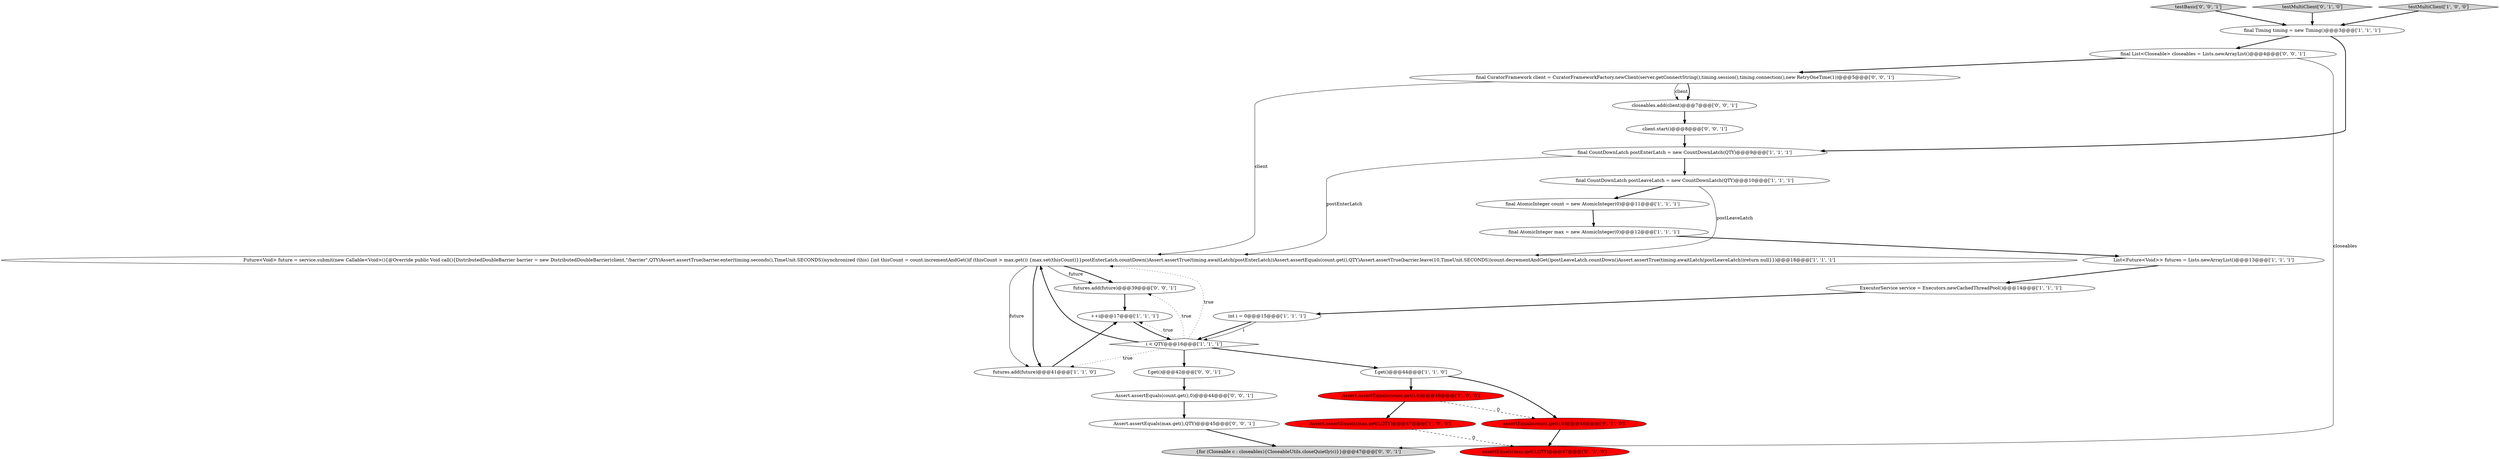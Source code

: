 digraph {
27 [style = filled, label = "testBasic['0', '0', '1']", fillcolor = lightgray, shape = diamond image = "AAA0AAABBB3BBB"];
2 [style = filled, label = "final AtomicInteger max = new AtomicInteger(0)@@@12@@@['1', '1', '1']", fillcolor = white, shape = ellipse image = "AAA0AAABBB1BBB"];
16 [style = filled, label = "assertEquals(count.get(),0)@@@46@@@['0', '1', '0']", fillcolor = red, shape = ellipse image = "AAA1AAABBB2BBB"];
15 [style = filled, label = "ExecutorService service = Executors.newCachedThreadPool()@@@14@@@['1', '1', '1']", fillcolor = white, shape = ellipse image = "AAA0AAABBB1BBB"];
17 [style = filled, label = "testMultiClient['0', '1', '0']", fillcolor = lightgray, shape = diamond image = "AAA0AAABBB2BBB"];
19 [style = filled, label = "Assert.assertEquals(count.get(),0)@@@44@@@['0', '0', '1']", fillcolor = white, shape = ellipse image = "AAA0AAABBB3BBB"];
13 [style = filled, label = "final CountDownLatch postLeaveLatch = new CountDownLatch(QTY)@@@10@@@['1', '1', '1']", fillcolor = white, shape = ellipse image = "AAA0AAABBB1BBB"];
9 [style = filled, label = "final AtomicInteger count = new AtomicInteger(0)@@@11@@@['1', '1', '1']", fillcolor = white, shape = ellipse image = "AAA0AAABBB1BBB"];
18 [style = filled, label = "assertEquals(max.get(),QTY)@@@47@@@['0', '1', '0']", fillcolor = red, shape = ellipse image = "AAA1AAABBB2BBB"];
11 [style = filled, label = "testMultiClient['1', '0', '0']", fillcolor = lightgray, shape = diamond image = "AAA0AAABBB1BBB"];
12 [style = filled, label = "++i@@@17@@@['1', '1', '1']", fillcolor = white, shape = ellipse image = "AAA0AAABBB1BBB"];
8 [style = filled, label = "Assert.assertEquals(count.get(),0)@@@46@@@['1', '0', '0']", fillcolor = red, shape = ellipse image = "AAA1AAABBB1BBB"];
24 [style = filled, label = "final List<Closeable> closeables = Lists.newArrayList()@@@4@@@['0', '0', '1']", fillcolor = white, shape = ellipse image = "AAA0AAABBB3BBB"];
26 [style = filled, label = "f.get()@@@42@@@['0', '0', '1']", fillcolor = white, shape = ellipse image = "AAA0AAABBB3BBB"];
0 [style = filled, label = "f.get()@@@44@@@['1', '1', '0']", fillcolor = white, shape = ellipse image = "AAA0AAABBB1BBB"];
7 [style = filled, label = "int i = 0@@@15@@@['1', '1', '1']", fillcolor = white, shape = ellipse image = "AAA0AAABBB1BBB"];
20 [style = filled, label = "final CuratorFramework client = CuratorFrameworkFactory.newClient(server.getConnectString(),timing.session(),timing.connection(),new RetryOneTime(1))@@@5@@@['0', '0', '1']", fillcolor = white, shape = ellipse image = "AAA0AAABBB3BBB"];
23 [style = filled, label = "client.start()@@@8@@@['0', '0', '1']", fillcolor = white, shape = ellipse image = "AAA0AAABBB3BBB"];
22 [style = filled, label = "futures.add(future)@@@39@@@['0', '0', '1']", fillcolor = white, shape = ellipse image = "AAA0AAABBB3BBB"];
6 [style = filled, label = "futures.add(future)@@@41@@@['1', '1', '0']", fillcolor = white, shape = ellipse image = "AAA0AAABBB1BBB"];
4 [style = filled, label = "Assert.assertEquals(max.get(),QTY)@@@47@@@['1', '0', '0']", fillcolor = red, shape = ellipse image = "AAA1AAABBB1BBB"];
1 [style = filled, label = "i < QTY@@@16@@@['1', '1', '1']", fillcolor = white, shape = diamond image = "AAA0AAABBB1BBB"];
10 [style = filled, label = "Future<Void> future = service.submit(new Callable<Void>(){@Override public Void call(){DistributedDoubleBarrier barrier = new DistributedDoubleBarrier(client,\"/barrier\",QTY)Assert.assertTrue(barrier.enter(timing.seconds(),TimeUnit.SECONDS))synchronized (this) {int thisCount = count.incrementAndGet()if (thisCount > max.get()) {max.set(thisCount)}}postEnterLatch.countDown()Assert.assertTrue(timing.awaitLatch(postEnterLatch))Assert.assertEquals(count.get(),QTY)Assert.assertTrue(barrier.leave(10,TimeUnit.SECONDS))count.decrementAndGet()postLeaveLatch.countDown()Assert.assertTrue(timing.awaitLatch(postLeaveLatch))return null}})@@@18@@@['1', '1', '1']", fillcolor = white, shape = ellipse image = "AAA0AAABBB1BBB"];
5 [style = filled, label = "List<Future<Void>> futures = Lists.newArrayList()@@@13@@@['1', '1', '1']", fillcolor = white, shape = ellipse image = "AAA0AAABBB1BBB"];
21 [style = filled, label = "{for (Closeable c : closeables){CloseableUtils.closeQuietly(c)}}@@@47@@@['0', '0', '1']", fillcolor = lightgray, shape = ellipse image = "AAA0AAABBB3BBB"];
25 [style = filled, label = "closeables.add(client)@@@7@@@['0', '0', '1']", fillcolor = white, shape = ellipse image = "AAA0AAABBB3BBB"];
3 [style = filled, label = "final CountDownLatch postEnterLatch = new CountDownLatch(QTY)@@@9@@@['1', '1', '1']", fillcolor = white, shape = ellipse image = "AAA0AAABBB1BBB"];
28 [style = filled, label = "Assert.assertEquals(max.get(),QTY)@@@45@@@['0', '0', '1']", fillcolor = white, shape = ellipse image = "AAA0AAABBB3BBB"];
14 [style = filled, label = "final Timing timing = new Timing()@@@3@@@['1', '1', '1']", fillcolor = white, shape = ellipse image = "AAA0AAABBB1BBB"];
10->22 [style = bold, label=""];
14->3 [style = bold, label=""];
14->24 [style = bold, label=""];
4->18 [style = dashed, label="0"];
0->16 [style = bold, label=""];
8->16 [style = dashed, label="0"];
16->18 [style = bold, label=""];
7->1 [style = bold, label=""];
1->10 [style = dotted, label="true"];
15->7 [style = bold, label=""];
27->14 [style = bold, label=""];
11->14 [style = bold, label=""];
9->2 [style = bold, label=""];
25->23 [style = bold, label=""];
10->6 [style = solid, label="future"];
7->1 [style = solid, label="i"];
1->22 [style = dotted, label="true"];
5->15 [style = bold, label=""];
23->3 [style = bold, label=""];
1->0 [style = bold, label=""];
1->26 [style = bold, label=""];
26->19 [style = bold, label=""];
12->1 [style = bold, label=""];
20->25 [style = bold, label=""];
20->10 [style = solid, label="client"];
10->6 [style = bold, label=""];
24->20 [style = bold, label=""];
28->21 [style = bold, label=""];
17->14 [style = bold, label=""];
22->12 [style = bold, label=""];
1->12 [style = dotted, label="true"];
0->8 [style = bold, label=""];
24->21 [style = solid, label="closeables"];
3->13 [style = bold, label=""];
1->6 [style = dotted, label="true"];
10->22 [style = solid, label="future"];
13->9 [style = bold, label=""];
19->28 [style = bold, label=""];
8->4 [style = bold, label=""];
1->10 [style = bold, label=""];
3->10 [style = solid, label="postEnterLatch"];
13->10 [style = solid, label="postLeaveLatch"];
20->25 [style = solid, label="client"];
2->5 [style = bold, label=""];
6->12 [style = bold, label=""];
}
